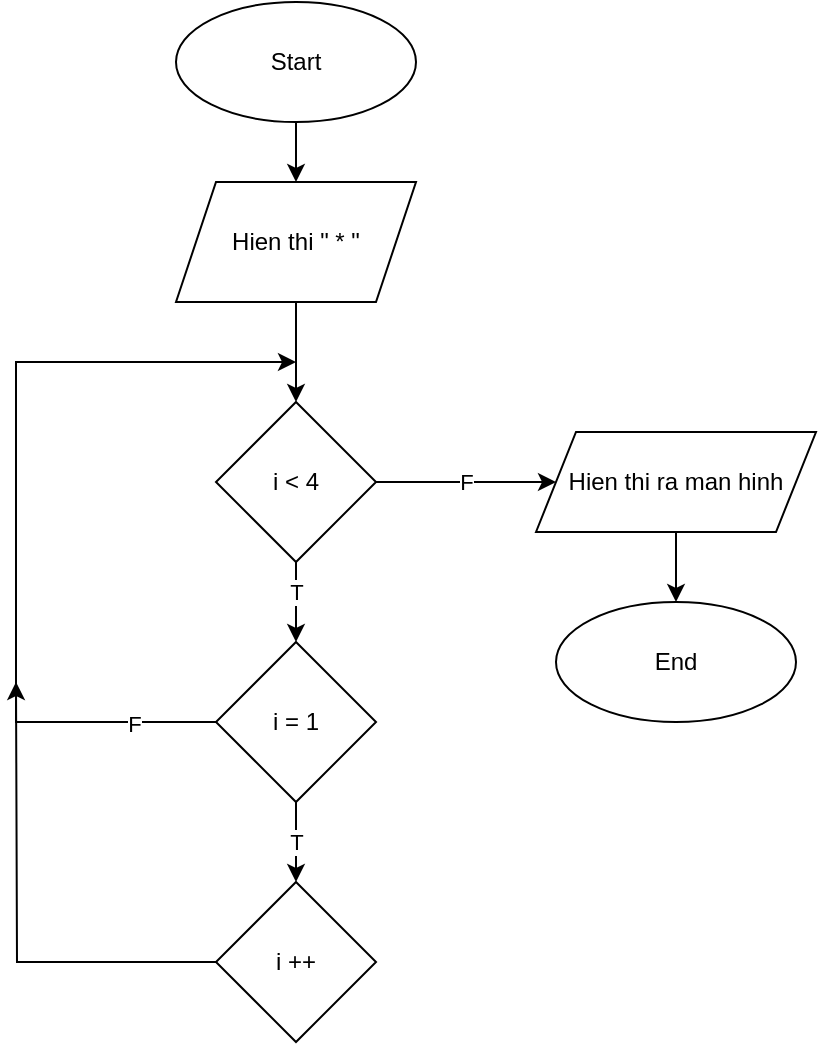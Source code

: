 <mxfile version="18.1.1" type="google"><diagram id="6MtkfDN7z9a4OHE-HIXT" name="Page-1"><mxGraphModel grid="1" page="1" gridSize="10" guides="1" tooltips="1" connect="1" arrows="1" fold="1" pageScale="1" pageWidth="827" pageHeight="1169" math="0" shadow="0"><root><mxCell id="0"/><mxCell id="1" parent="0"/><mxCell id="FnBsHdxeEG26E9zA3_fi-3" value="" style="edgeStyle=orthogonalEdgeStyle;rounded=0;orthogonalLoop=1;jettySize=auto;html=1;" edge="1" parent="1" source="FnBsHdxeEG26E9zA3_fi-1"><mxGeometry relative="1" as="geometry"><mxPoint x="320" y="90" as="targetPoint"/></mxGeometry></mxCell><mxCell id="FnBsHdxeEG26E9zA3_fi-1" value="Start" style="ellipse;whiteSpace=wrap;html=1;" vertex="1" parent="1"><mxGeometry x="260" width="120" height="60" as="geometry"/></mxCell><mxCell id="FnBsHdxeEG26E9zA3_fi-11" value="" style="edgeStyle=orthogonalEdgeStyle;rounded=0;orthogonalLoop=1;jettySize=auto;html=1;" edge="1" parent="1" source="FnBsHdxeEG26E9zA3_fi-4" target="FnBsHdxeEG26E9zA3_fi-6"><mxGeometry relative="1" as="geometry"><Array as="points"><mxPoint x="320" y="180"/><mxPoint x="320" y="180"/></Array></mxGeometry></mxCell><mxCell id="FnBsHdxeEG26E9zA3_fi-4" value="Hien thi &quot; * &quot;" style="shape=parallelogram;perimeter=parallelogramPerimeter;whiteSpace=wrap;html=1;fixedSize=1;" vertex="1" parent="1"><mxGeometry x="260" y="90" width="120" height="60" as="geometry"/></mxCell><mxCell id="FnBsHdxeEG26E9zA3_fi-12" value="" style="edgeStyle=orthogonalEdgeStyle;rounded=0;orthogonalLoop=1;jettySize=auto;html=1;" edge="1" parent="1" source="FnBsHdxeEG26E9zA3_fi-6" target="FnBsHdxeEG26E9zA3_fi-7"><mxGeometry relative="1" as="geometry"/></mxCell><mxCell id="FnBsHdxeEG26E9zA3_fi-18" value="T" style="edgeLabel;html=1;align=center;verticalAlign=middle;resizable=0;points=[];" connectable="0" vertex="1" parent="FnBsHdxeEG26E9zA3_fi-12"><mxGeometry x="-0.24" relative="1" as="geometry"><mxPoint as="offset"/></mxGeometry></mxCell><mxCell id="FnBsHdxeEG26E9zA3_fi-21" value="F" style="edgeStyle=orthogonalEdgeStyle;rounded=0;orthogonalLoop=1;jettySize=auto;html=1;" edge="1" parent="1" source="FnBsHdxeEG26E9zA3_fi-6" target="FnBsHdxeEG26E9zA3_fi-19"><mxGeometry relative="1" as="geometry"/></mxCell><mxCell id="FnBsHdxeEG26E9zA3_fi-6" value="i &amp;lt; 4" style="rhombus;whiteSpace=wrap;html=1;" vertex="1" parent="1"><mxGeometry x="280" y="200" width="80" height="80" as="geometry"/></mxCell><mxCell id="FnBsHdxeEG26E9zA3_fi-13" value="T" style="edgeStyle=orthogonalEdgeStyle;rounded=0;orthogonalLoop=1;jettySize=auto;html=1;" edge="1" parent="1" source="FnBsHdxeEG26E9zA3_fi-7" target="FnBsHdxeEG26E9zA3_fi-8"><mxGeometry relative="1" as="geometry"/></mxCell><mxCell id="FnBsHdxeEG26E9zA3_fi-15" style="edgeStyle=orthogonalEdgeStyle;rounded=0;orthogonalLoop=1;jettySize=auto;html=1;" edge="1" parent="1" source="FnBsHdxeEG26E9zA3_fi-7"><mxGeometry relative="1" as="geometry"><mxPoint x="320" y="180" as="targetPoint"/><Array as="points"><mxPoint x="180" y="360"/></Array></mxGeometry></mxCell><mxCell id="FnBsHdxeEG26E9zA3_fi-17" value="F" style="edgeLabel;html=1;align=center;verticalAlign=middle;resizable=0;points=[];" connectable="0" vertex="1" parent="FnBsHdxeEG26E9zA3_fi-15"><mxGeometry x="-0.802" y="1" relative="1" as="geometry"><mxPoint as="offset"/></mxGeometry></mxCell><mxCell id="FnBsHdxeEG26E9zA3_fi-7" value="i = 1" style="rhombus;whiteSpace=wrap;html=1;" vertex="1" parent="1"><mxGeometry x="280" y="320" width="80" height="80" as="geometry"/></mxCell><mxCell id="FnBsHdxeEG26E9zA3_fi-16" style="edgeStyle=orthogonalEdgeStyle;rounded=0;orthogonalLoop=1;jettySize=auto;html=1;" edge="1" parent="1" source="FnBsHdxeEG26E9zA3_fi-8"><mxGeometry relative="1" as="geometry"><mxPoint x="180" y="340" as="targetPoint"/></mxGeometry></mxCell><mxCell id="FnBsHdxeEG26E9zA3_fi-8" value="i ++" style="rhombus;whiteSpace=wrap;html=1;" vertex="1" parent="1"><mxGeometry x="280" y="440" width="80" height="80" as="geometry"/></mxCell><mxCell id="FnBsHdxeEG26E9zA3_fi-23" value="" style="edgeStyle=orthogonalEdgeStyle;rounded=0;orthogonalLoop=1;jettySize=auto;html=1;" edge="1" parent="1" source="FnBsHdxeEG26E9zA3_fi-19" target="FnBsHdxeEG26E9zA3_fi-22"><mxGeometry relative="1" as="geometry"/></mxCell><mxCell id="FnBsHdxeEG26E9zA3_fi-19" value="Hien thi ra man hinh" style="shape=parallelogram;perimeter=parallelogramPerimeter;whiteSpace=wrap;html=1;fixedSize=1;" vertex="1" parent="1"><mxGeometry x="440" y="215" width="140" height="50" as="geometry"/></mxCell><mxCell id="FnBsHdxeEG26E9zA3_fi-22" value="End" style="ellipse;whiteSpace=wrap;html=1;" vertex="1" parent="1"><mxGeometry x="450" y="300" width="120" height="60" as="geometry"/></mxCell></root></mxGraphModel></diagram></mxfile>